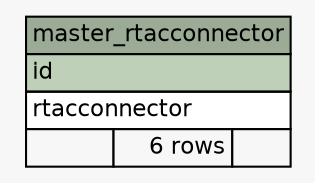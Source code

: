 // dot 2.2.1 on Windows 10 10.0
// SchemaSpy rev 590
digraph "master_rtacconnector" {
  graph [
    rankdir="RL"
    bgcolor="#f7f7f7"
    nodesep="0.18"
    ranksep="0.46"
    fontname="Helvetica"
    fontsize="11"
  ];
  node [
    fontname="Helvetica"
    fontsize="11"
    shape="plaintext"
  ];
  edge [
    arrowsize="0.8"
  ];
  "master_rtacconnector" [
    label=<
    <TABLE BORDER="0" CELLBORDER="1" CELLSPACING="0" BGCOLOR="#ffffff">
      <TR><TD COLSPAN="3" BGCOLOR="#9bab96" ALIGN="CENTER">master_rtacconnector</TD></TR>
      <TR><TD PORT="id" COLSPAN="3" BGCOLOR="#bed1b8" ALIGN="LEFT">id</TD></TR>
      <TR><TD PORT="rtacconnector" COLSPAN="3" ALIGN="LEFT">rtacconnector</TD></TR>
      <TR><TD ALIGN="LEFT" BGCOLOR="#f7f7f7">  </TD><TD ALIGN="RIGHT" BGCOLOR="#f7f7f7">6 rows</TD><TD ALIGN="RIGHT" BGCOLOR="#f7f7f7">  </TD></TR>
    </TABLE>>
    URL="tables/master_rtacconnector.html"
    tooltip="master_rtacconnector"
  ];
}

